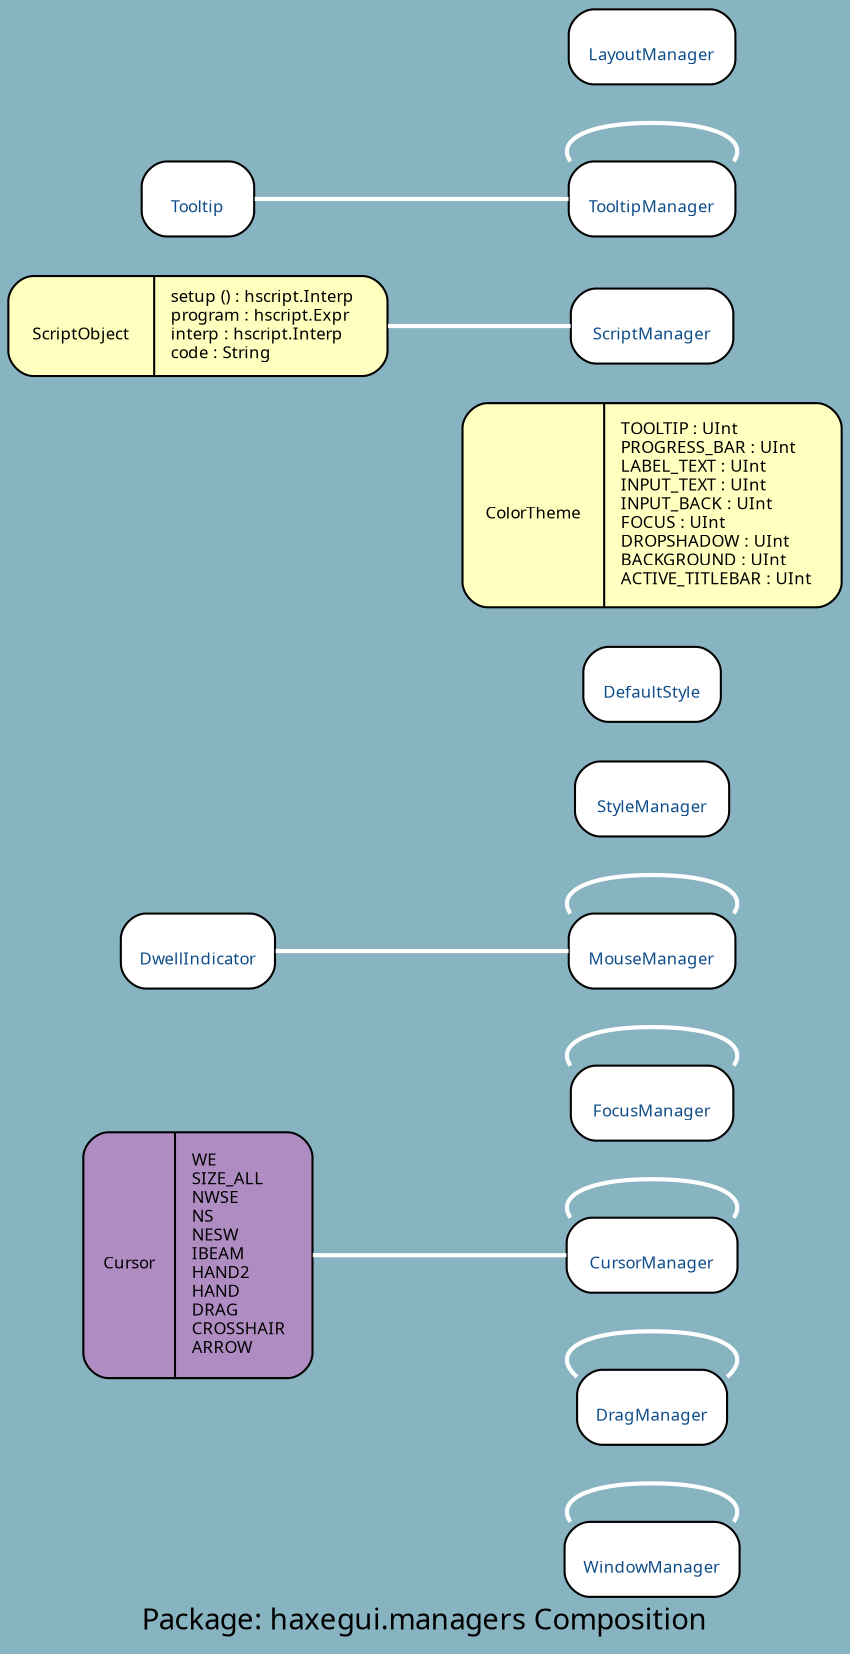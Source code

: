 digraph uml {
	graph [label="Package: haxegui.managers Composition", ratio=compress, rankdir=RL, smoothing=avg_dist, overlap=false, fontname="DejaVu Sans Condenesed", fontsize=14, bgcolor="#88B3C1", fontcolor=black];
	node [label="\N", fontname="DejaVu Sans Condenesed", fontsize=8, shape=record, color=black, fontcolor=black];
	edge [fontname="DejaVu Sans Condenesed", fontsize=8, color=black, fontcolor=black];
	graph [lp="201,12",
		bb="0,0,402,777"];
	"haxegui.managers.WindowManager" [label="{\nWindowManager}", fontcolor="#104E8B", style="rounded,filled", fillcolor=white, URL="../types/haxegui/managers/WindowManager.html", tooltip="\nWindowManager", pos="311,43", rects="269,25,353,61", width="1.17", height="0.50"];
	"haxegui.managers.DragManager" [label="{\nDragManager}", fontcolor="#104E8B", style="rounded,filled", fillcolor=white, URL="../types/haxegui/managers/DragManager.html", tooltip="\nDragManager", pos="311,115", rects="275,97,348,133", width="1.00", height="0.50"];
	"haxegui.managers.Cursor" [label="{\nCursor|WE\lSIZE_ALL\lNWSE\lNS\lNESW\lIBEAM\lHAND2\lHAND\lDRAG\lCROSSHAIR\lARROW\l}", style="rounded,filled", fillcolor="#af8dc3", pos="92,187", rects="37,128,82,246 82,128,147,246", width="1.53", height="1.64"];
	"haxegui.managers.CursorManager" [label="{\nCursorManager}", fontcolor="#104E8B", style="rounded,filled", fillcolor=white, URL="../types/haxegui/managers/CursorManager.html", tooltip="\nCursorManager", pos="311,187", rects="270,169,352,205", width="1.14", height="0.50"];
	"haxegui.managers.FocusManager" [label="{\nFocusManager}", fontcolor="#104E8B", style="rounded,filled", fillcolor=white, URL="../types/haxegui/managers/FocusManager.html", tooltip="\nFocusManager", pos="311,259", rects="272,241,350,277", width="1.08", height="0.50"];
	"haxegui.managers.DwellIndicator" [label="{\nDwellIndicator}", fontcolor="#104E8B", style="rounded,filled", fillcolor=white, URL="../types/haxegui/managers/DwellIndicator.html", tooltip="\nDwellIndicator", pos="92,331", rects="55,313,130,349", width="1.03", height="0.50"];
	"haxegui.managers.MouseManager" [label="{\nMouseManager}", fontcolor="#104E8B", style="rounded,filled", fillcolor=white, URL="../types/haxegui/managers/MouseManager.html", tooltip="\nMouseManager", pos="311,331", rects="271,313,352,349", width="1.11", height="0.50"];
	"haxegui.managers.StyleManager" [label="{\nStyleManager}", fontcolor="#104E8B", style="rounded,filled", fillcolor=white, URL="../types/haxegui/managers/StyleManager.html", tooltip="\nStyleManager", pos="311,403", rects="274,385,348,421", width="1.03", height="0.50"];
	"haxegui.managers.DefaultStyle" [label="{\nDefaultStyle}", fontcolor="#104E8B", style="rounded,filled", fillcolor=white, URL="../types/haxegui/managers/DefaultStyle.html", tooltip="\nDefaultStyle", pos="311,457", rects="278,439,345,475", width="0.92", height="0.50"];
	"haxegui.managers.ColorTheme" [label="{\nColorTheme|TOOLTIP : UInt\lPROGRESS_BAR : UInt\lLABEL_TEXT : UInt\lINPUT_TEXT : UInt\lINPUT_BACK : UInt\lFOCUS : UInt\lDROPSH\
ADOW : UInt\lBACKGROUND : UInt\lACTIVE_TITLEBAR : UInt\l}", style="rounded,filled", fillcolor="#ffffbf", pos="311,542", rects="220,493,288,591 288,493,402,591", width="2.53", height="1.36"];
	"haxegui.managers.ScriptObject" [label="{\nScriptObject|setup () : hscript.Interp\lprogram : hscript.Expr\linterp : hscript.Interp\lcode : String\l}", style="rounded,filled", fillcolor="#ffffbf", pos="92,627", rects="1,603,69,651 69,603,184,651", width="2.53", height="0.67"];
	"haxegui.managers.ScriptManager" [label="{\nScriptManager}", fontcolor="#104E8B", style="rounded,filled", fillcolor=white, URL="../types/haxegui/managers/ScriptManager.html", tooltip="\nScriptManager", pos="311,627", rects="272,609,350,645", width="1.08", height="0.50"];
	"haxegui.managers.Tooltip" [label="{\nTooltip}", fontcolor="#104E8B", style="rounded,filled", fillcolor=white, URL="../types/haxegui/managers/Tooltip.html", tooltip="\nTooltip", pos="92,687", rects="65,669,119,705", width="0.75", height="0.50"];
	"haxegui.managers.TooltipManager" [label="{\nTooltipManager}", fontcolor="#104E8B", style="rounded,filled", fillcolor=white, URL="../types/haxegui/managers/TooltipManager.html", tooltip="\nTooltipManager", pos="311,687", rects="271,669,351,705", width="1.11", height="0.50"];
	"haxegui.managers.LayoutManager" [label="{\nLayoutManager}", fontcolor="#104E8B", style="rounded,filled", fillcolor=white, URL="../types/haxegui/managers/LayoutManager.html", tooltip="\nLayoutManager", pos="311,759", rects="271,741,352,777", width="1.11", height="0.50"];
	"haxegui.managers.WindowManager" -> "haxegui.managers.WindowManager" [color=white, style=bold, arrowhead=none, arrowtail=diamond, arrowsize=1, pos="s,350,61 347,73 341,77 329,79 311,79 279,79 266,71 272,61"];
	"haxegui.managers.DragManager" -> "haxegui.managers.DragManager" [color=white, style=bold, arrowhead=none, arrowtail=diamond, arrowsize=1, pos="s,348,131 348,143 343,148 331,151 311,151 275,151 263,140 275,130"];
	"haxegui.managers.CursorManager" -> "haxegui.managers.CursorManager" [color=white, style=bold, arrowhead=none, arrowtail=diamond, arrowsize=1, pos="s,350,205 347,217 341,221 329,223 311,223 279,223 266,215 272,205"];
	"haxegui.managers.CursorManager" -> "haxegui.managers.Cursor" [color=white, style=bold, arrowhead=none, arrowtail=diamond, arrowsize=1, pos="s,270,187 258,187 224,187 181,187 147,187"];
	"haxegui.managers.FocusManager" -> "haxegui.managers.FocusManager" [color=white, style=bold, arrowhead=none, arrowtail=diamond, arrowsize=1, pos="s,350,277 347,289 341,293 329,295 311,295 279,295 266,287 272,277"];
	"haxegui.managers.MouseManager" -> "haxegui.managers.MouseManager" [color=white, style=bold, arrowhead=none, arrowtail=diamond, arrowsize=1, pos="s,350,349 347,361 341,365 329,367 311,367 279,367 266,359 272,349"];
	"haxegui.managers.MouseManager" -> "haxegui.managers.DwellIndicator" [color=white, style=bold, arrowhead=none, arrowtail=diamond, arrowsize=1, pos="s,271,331 259,331 220,331 166,331 130,331"];
	"haxegui.managers.ScriptManager" -> "haxegui.managers.ScriptObject" [color=white, style=bold, arrowhead=none, arrowtail=diamond, arrowsize=1, pos="s,272,627 260,627 237,627 210,627 184,627"];
	"haxegui.managers.TooltipManager" -> "haxegui.managers.TooltipManager" [color=white, style=bold, arrowhead=none, arrowtail=diamond, arrowsize=1, pos="s,350,705 347,717 341,721 329,723 311,723 279,723 266,715 272,705"];
	"haxegui.managers.TooltipManager" -> "haxegui.managers.Tooltip" [color=white, style=bold, arrowhead=none, arrowtail=diamond, arrowsize=1, pos="s,271,687 259,687 215,687 154,687 119,687"];
}
